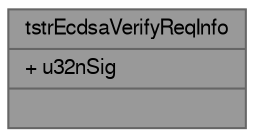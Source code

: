 digraph "tstrEcdsaVerifyReqInfo"
{
 // LATEX_PDF_SIZE
  bgcolor="transparent";
  edge [fontname=FreeSans,fontsize=10,labelfontname=FreeSans,labelfontsize=10];
  node [fontname=FreeSans,fontsize=10,shape=box,height=0.2,width=0.4];
  Node1 [shape=record,label="{tstrEcdsaVerifyReqInfo\n|+ u32nSig\l|}",height=0.2,width=0.4,color="gray40", fillcolor="grey60", style="filled", fontcolor="black",tooltip=" "];
}
